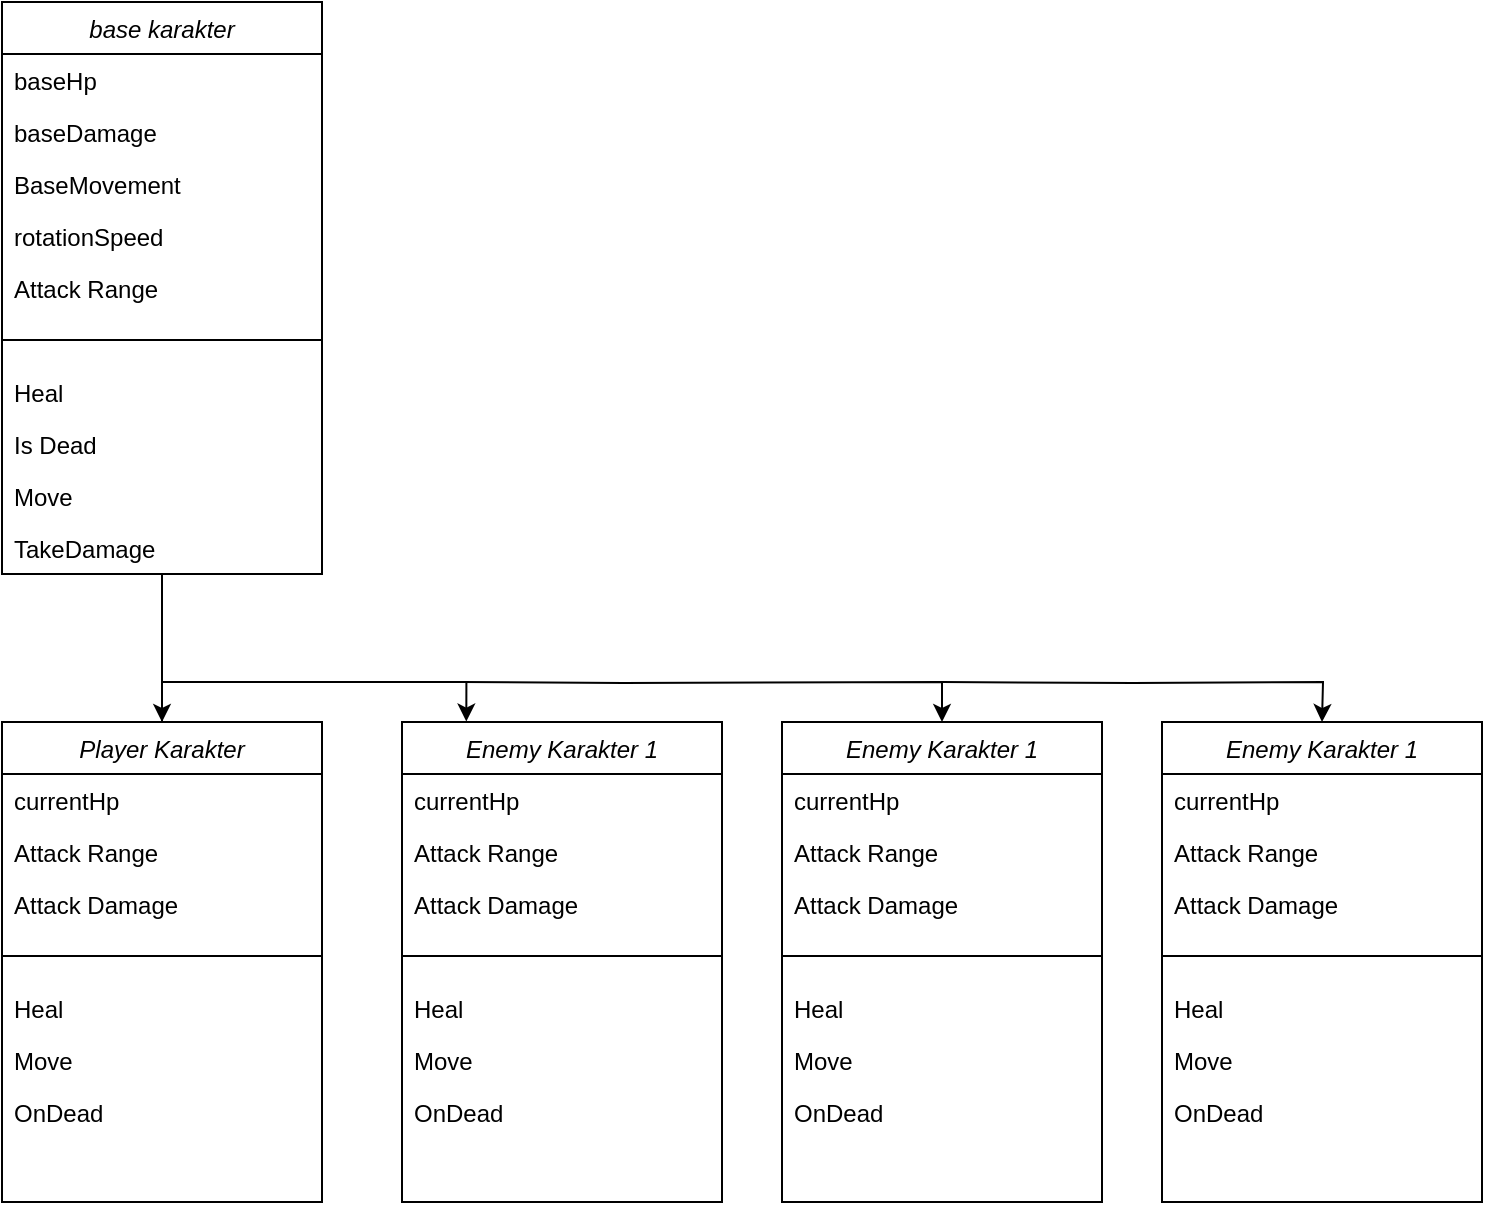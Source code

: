 <mxfile version="20.5.3" type="github">
  <diagram id="C5RBs43oDa-KdzZeNtuy" name="Page-1">
    <mxGraphModel dx="1422" dy="780" grid="1" gridSize="10" guides="1" tooltips="1" connect="1" arrows="1" fold="1" page="1" pageScale="1" pageWidth="10000" pageHeight="10000" math="0" shadow="0">
      <root>
        <mxCell id="WIyWlLk6GJQsqaUBKTNV-0" />
        <mxCell id="WIyWlLk6GJQsqaUBKTNV-1" parent="WIyWlLk6GJQsqaUBKTNV-0" />
        <mxCell id="mVQ62T8jJafHf4iKR1i1-28" style="edgeStyle=orthogonalEdgeStyle;rounded=0;orthogonalLoop=1;jettySize=auto;html=1;" edge="1" parent="WIyWlLk6GJQsqaUBKTNV-1" source="zkfFHV4jXpPFQw0GAbJ--0" target="mVQ62T8jJafHf4iKR1i1-17">
          <mxGeometry relative="1" as="geometry" />
        </mxCell>
        <mxCell id="mVQ62T8jJafHf4iKR1i1-40" style="edgeStyle=orthogonalEdgeStyle;rounded=0;orthogonalLoop=1;jettySize=auto;html=1;entryX=0.201;entryY=-0.001;entryDx=0;entryDy=0;entryPerimeter=0;exitX=0.5;exitY=0;exitDx=0;exitDy=0;" edge="1" parent="WIyWlLk6GJQsqaUBKTNV-1" source="mVQ62T8jJafHf4iKR1i1-17" target="mVQ62T8jJafHf4iKR1i1-32">
          <mxGeometry relative="1" as="geometry" />
        </mxCell>
        <mxCell id="zkfFHV4jXpPFQw0GAbJ--0" value="base karakter" style="swimlane;fontStyle=2;align=center;verticalAlign=top;childLayout=stackLayout;horizontal=1;startSize=26;horizontalStack=0;resizeParent=1;resizeLast=0;collapsible=1;marginBottom=0;rounded=0;shadow=0;strokeWidth=1;" parent="WIyWlLk6GJQsqaUBKTNV-1" vertex="1">
          <mxGeometry x="80" y="70" width="160" height="286" as="geometry">
            <mxRectangle x="80" y="70" width="160" height="26" as="alternateBounds" />
          </mxGeometry>
        </mxCell>
        <mxCell id="zkfFHV4jXpPFQw0GAbJ--1" value="baseHp" style="text;align=left;verticalAlign=top;spacingLeft=4;spacingRight=4;overflow=hidden;rotatable=0;points=[[0,0.5],[1,0.5]];portConstraint=eastwest;" parent="zkfFHV4jXpPFQw0GAbJ--0" vertex="1">
          <mxGeometry y="26" width="160" height="26" as="geometry" />
        </mxCell>
        <mxCell id="zkfFHV4jXpPFQw0GAbJ--2" value="baseDamage" style="text;align=left;verticalAlign=top;spacingLeft=4;spacingRight=4;overflow=hidden;rotatable=0;points=[[0,0.5],[1,0.5]];portConstraint=eastwest;rounded=0;shadow=0;html=0;" parent="zkfFHV4jXpPFQw0GAbJ--0" vertex="1">
          <mxGeometry y="52" width="160" height="26" as="geometry" />
        </mxCell>
        <mxCell id="zkfFHV4jXpPFQw0GAbJ--3" value="BaseMovement" style="text;align=left;verticalAlign=top;spacingLeft=4;spacingRight=4;overflow=hidden;rotatable=0;points=[[0,0.5],[1,0.5]];portConstraint=eastwest;rounded=0;shadow=0;html=0;" parent="zkfFHV4jXpPFQw0GAbJ--0" vertex="1">
          <mxGeometry y="78" width="160" height="26" as="geometry" />
        </mxCell>
        <mxCell id="mVQ62T8jJafHf4iKR1i1-8" value="rotationSpeed&#xa;" style="text;align=left;verticalAlign=top;spacingLeft=4;spacingRight=4;overflow=hidden;rotatable=0;points=[[0,0.5],[1,0.5]];portConstraint=eastwest;rounded=0;shadow=0;html=0;" vertex="1" parent="zkfFHV4jXpPFQw0GAbJ--0">
          <mxGeometry y="104" width="160" height="26" as="geometry" />
        </mxCell>
        <mxCell id="mVQ62T8jJafHf4iKR1i1-11" value="Attack Range" style="text;align=left;verticalAlign=top;spacingLeft=4;spacingRight=4;overflow=hidden;rotatable=0;points=[[0,0.5],[1,0.5]];portConstraint=eastwest;rounded=0;shadow=0;html=0;" vertex="1" parent="zkfFHV4jXpPFQw0GAbJ--0">
          <mxGeometry y="130" width="160" height="26" as="geometry" />
        </mxCell>
        <mxCell id="zkfFHV4jXpPFQw0GAbJ--4" value="" style="line;html=1;strokeWidth=1;align=left;verticalAlign=middle;spacingTop=-1;spacingLeft=3;spacingRight=3;rotatable=0;labelPosition=right;points=[];portConstraint=eastwest;" parent="zkfFHV4jXpPFQw0GAbJ--0" vertex="1">
          <mxGeometry y="156" width="160" height="26" as="geometry" />
        </mxCell>
        <mxCell id="mVQ62T8jJafHf4iKR1i1-15" value="Heal" style="text;align=left;verticalAlign=top;spacingLeft=4;spacingRight=4;overflow=hidden;rotatable=0;points=[[0,0.5],[1,0.5]];portConstraint=eastwest;" vertex="1" parent="zkfFHV4jXpPFQw0GAbJ--0">
          <mxGeometry y="182" width="160" height="26" as="geometry" />
        </mxCell>
        <mxCell id="zkfFHV4jXpPFQw0GAbJ--5" value="Is Dead" style="text;align=left;verticalAlign=top;spacingLeft=4;spacingRight=4;overflow=hidden;rotatable=0;points=[[0,0.5],[1,0.5]];portConstraint=eastwest;" parent="zkfFHV4jXpPFQw0GAbJ--0" vertex="1">
          <mxGeometry y="208" width="160" height="26" as="geometry" />
        </mxCell>
        <mxCell id="mVQ62T8jJafHf4iKR1i1-13" value="Move" style="text;align=left;verticalAlign=top;spacingLeft=4;spacingRight=4;overflow=hidden;rotatable=0;points=[[0,0.5],[1,0.5]];portConstraint=eastwest;" vertex="1" parent="zkfFHV4jXpPFQw0GAbJ--0">
          <mxGeometry y="234" width="160" height="26" as="geometry" />
        </mxCell>
        <mxCell id="mVQ62T8jJafHf4iKR1i1-14" value="TakeDamage" style="text;align=left;verticalAlign=top;spacingLeft=4;spacingRight=4;overflow=hidden;rotatable=0;points=[[0,0.5],[1,0.5]];portConstraint=eastwest;" vertex="1" parent="zkfFHV4jXpPFQw0GAbJ--0">
          <mxGeometry y="260" width="160" height="26" as="geometry" />
        </mxCell>
        <mxCell id="mVQ62T8jJafHf4iKR1i1-17" value="Player Karakter" style="swimlane;fontStyle=2;align=center;verticalAlign=top;childLayout=stackLayout;horizontal=1;startSize=26;horizontalStack=0;resizeParent=1;resizeLast=0;collapsible=1;marginBottom=0;rounded=0;shadow=0;strokeWidth=1;" vertex="1" parent="WIyWlLk6GJQsqaUBKTNV-1">
          <mxGeometry x="80" y="430" width="160" height="240" as="geometry">
            <mxRectangle x="80" y="70" width="160" height="26" as="alternateBounds" />
          </mxGeometry>
        </mxCell>
        <mxCell id="mVQ62T8jJafHf4iKR1i1-18" value="currentHp" style="text;align=left;verticalAlign=top;spacingLeft=4;spacingRight=4;overflow=hidden;rotatable=0;points=[[0,0.5],[1,0.5]];portConstraint=eastwest;" vertex="1" parent="mVQ62T8jJafHf4iKR1i1-17">
          <mxGeometry y="26" width="160" height="26" as="geometry" />
        </mxCell>
        <mxCell id="mVQ62T8jJafHf4iKR1i1-22" value="Attack Range" style="text;align=left;verticalAlign=top;spacingLeft=4;spacingRight=4;overflow=hidden;rotatable=0;points=[[0,0.5],[1,0.5]];portConstraint=eastwest;rounded=0;shadow=0;html=0;" vertex="1" parent="mVQ62T8jJafHf4iKR1i1-17">
          <mxGeometry y="52" width="160" height="26" as="geometry" />
        </mxCell>
        <mxCell id="mVQ62T8jJafHf4iKR1i1-31" value="Attack Damage" style="text;align=left;verticalAlign=top;spacingLeft=4;spacingRight=4;overflow=hidden;rotatable=0;points=[[0,0.5],[1,0.5]];portConstraint=eastwest;rounded=0;shadow=0;html=0;" vertex="1" parent="mVQ62T8jJafHf4iKR1i1-17">
          <mxGeometry y="78" width="160" height="26" as="geometry" />
        </mxCell>
        <mxCell id="mVQ62T8jJafHf4iKR1i1-23" value="" style="line;html=1;strokeWidth=1;align=left;verticalAlign=middle;spacingTop=-1;spacingLeft=3;spacingRight=3;rotatable=0;labelPosition=right;points=[];portConstraint=eastwest;" vertex="1" parent="mVQ62T8jJafHf4iKR1i1-17">
          <mxGeometry y="104" width="160" height="26" as="geometry" />
        </mxCell>
        <mxCell id="mVQ62T8jJafHf4iKR1i1-24" value="Heal" style="text;align=left;verticalAlign=top;spacingLeft=4;spacingRight=4;overflow=hidden;rotatable=0;points=[[0,0.5],[1,0.5]];portConstraint=eastwest;" vertex="1" parent="mVQ62T8jJafHf4iKR1i1-17">
          <mxGeometry y="130" width="160" height="26" as="geometry" />
        </mxCell>
        <mxCell id="mVQ62T8jJafHf4iKR1i1-26" value="Move" style="text;align=left;verticalAlign=top;spacingLeft=4;spacingRight=4;overflow=hidden;rotatable=0;points=[[0,0.5],[1,0.5]];portConstraint=eastwest;" vertex="1" parent="mVQ62T8jJafHf4iKR1i1-17">
          <mxGeometry y="156" width="160" height="26" as="geometry" />
        </mxCell>
        <mxCell id="mVQ62T8jJafHf4iKR1i1-29" value="OnDead" style="text;align=left;verticalAlign=top;spacingLeft=4;spacingRight=4;overflow=hidden;rotatable=0;points=[[0,0.5],[1,0.5]];portConstraint=eastwest;" vertex="1" parent="mVQ62T8jJafHf4iKR1i1-17">
          <mxGeometry y="182" width="160" height="26" as="geometry" />
        </mxCell>
        <mxCell id="mVQ62T8jJafHf4iKR1i1-32" value="Enemy Karakter 1" style="swimlane;fontStyle=2;align=center;verticalAlign=top;childLayout=stackLayout;horizontal=1;startSize=26;horizontalStack=0;resizeParent=1;resizeLast=0;collapsible=1;marginBottom=0;rounded=0;shadow=0;strokeWidth=1;" vertex="1" parent="WIyWlLk6GJQsqaUBKTNV-1">
          <mxGeometry x="280" y="430" width="160" height="240" as="geometry">
            <mxRectangle x="80" y="70" width="160" height="26" as="alternateBounds" />
          </mxGeometry>
        </mxCell>
        <mxCell id="mVQ62T8jJafHf4iKR1i1-33" value="currentHp" style="text;align=left;verticalAlign=top;spacingLeft=4;spacingRight=4;overflow=hidden;rotatable=0;points=[[0,0.5],[1,0.5]];portConstraint=eastwest;" vertex="1" parent="mVQ62T8jJafHf4iKR1i1-32">
          <mxGeometry y="26" width="160" height="26" as="geometry" />
        </mxCell>
        <mxCell id="mVQ62T8jJafHf4iKR1i1-34" value="Attack Range" style="text;align=left;verticalAlign=top;spacingLeft=4;spacingRight=4;overflow=hidden;rotatable=0;points=[[0,0.5],[1,0.5]];portConstraint=eastwest;rounded=0;shadow=0;html=0;" vertex="1" parent="mVQ62T8jJafHf4iKR1i1-32">
          <mxGeometry y="52" width="160" height="26" as="geometry" />
        </mxCell>
        <mxCell id="mVQ62T8jJafHf4iKR1i1-35" value="Attack Damage" style="text;align=left;verticalAlign=top;spacingLeft=4;spacingRight=4;overflow=hidden;rotatable=0;points=[[0,0.5],[1,0.5]];portConstraint=eastwest;rounded=0;shadow=0;html=0;" vertex="1" parent="mVQ62T8jJafHf4iKR1i1-32">
          <mxGeometry y="78" width="160" height="26" as="geometry" />
        </mxCell>
        <mxCell id="mVQ62T8jJafHf4iKR1i1-36" value="" style="line;html=1;strokeWidth=1;align=left;verticalAlign=middle;spacingTop=-1;spacingLeft=3;spacingRight=3;rotatable=0;labelPosition=right;points=[];portConstraint=eastwest;" vertex="1" parent="mVQ62T8jJafHf4iKR1i1-32">
          <mxGeometry y="104" width="160" height="26" as="geometry" />
        </mxCell>
        <mxCell id="mVQ62T8jJafHf4iKR1i1-37" value="Heal" style="text;align=left;verticalAlign=top;spacingLeft=4;spacingRight=4;overflow=hidden;rotatable=0;points=[[0,0.5],[1,0.5]];portConstraint=eastwest;" vertex="1" parent="mVQ62T8jJafHf4iKR1i1-32">
          <mxGeometry y="130" width="160" height="26" as="geometry" />
        </mxCell>
        <mxCell id="mVQ62T8jJafHf4iKR1i1-38" value="Move" style="text;align=left;verticalAlign=top;spacingLeft=4;spacingRight=4;overflow=hidden;rotatable=0;points=[[0,0.5],[1,0.5]];portConstraint=eastwest;" vertex="1" parent="mVQ62T8jJafHf4iKR1i1-32">
          <mxGeometry y="156" width="160" height="26" as="geometry" />
        </mxCell>
        <mxCell id="mVQ62T8jJafHf4iKR1i1-39" value="OnDead" style="text;align=left;verticalAlign=top;spacingLeft=4;spacingRight=4;overflow=hidden;rotatable=0;points=[[0,0.5],[1,0.5]];portConstraint=eastwest;" vertex="1" parent="mVQ62T8jJafHf4iKR1i1-32">
          <mxGeometry y="182" width="160" height="26" as="geometry" />
        </mxCell>
        <mxCell id="mVQ62T8jJafHf4iKR1i1-41" value="Enemy Karakter 1" style="swimlane;fontStyle=2;align=center;verticalAlign=top;childLayout=stackLayout;horizontal=1;startSize=26;horizontalStack=0;resizeParent=1;resizeLast=0;collapsible=1;marginBottom=0;rounded=0;shadow=0;strokeWidth=1;" vertex="1" parent="WIyWlLk6GJQsqaUBKTNV-1">
          <mxGeometry x="470" y="430" width="160" height="240" as="geometry">
            <mxRectangle x="80" y="70" width="160" height="26" as="alternateBounds" />
          </mxGeometry>
        </mxCell>
        <mxCell id="mVQ62T8jJafHf4iKR1i1-42" value="currentHp" style="text;align=left;verticalAlign=top;spacingLeft=4;spacingRight=4;overflow=hidden;rotatable=0;points=[[0,0.5],[1,0.5]];portConstraint=eastwest;" vertex="1" parent="mVQ62T8jJafHf4iKR1i1-41">
          <mxGeometry y="26" width="160" height="26" as="geometry" />
        </mxCell>
        <mxCell id="mVQ62T8jJafHf4iKR1i1-43" value="Attack Range" style="text;align=left;verticalAlign=top;spacingLeft=4;spacingRight=4;overflow=hidden;rotatable=0;points=[[0,0.5],[1,0.5]];portConstraint=eastwest;rounded=0;shadow=0;html=0;" vertex="1" parent="mVQ62T8jJafHf4iKR1i1-41">
          <mxGeometry y="52" width="160" height="26" as="geometry" />
        </mxCell>
        <mxCell id="mVQ62T8jJafHf4iKR1i1-44" value="Attack Damage" style="text;align=left;verticalAlign=top;spacingLeft=4;spacingRight=4;overflow=hidden;rotatable=0;points=[[0,0.5],[1,0.5]];portConstraint=eastwest;rounded=0;shadow=0;html=0;" vertex="1" parent="mVQ62T8jJafHf4iKR1i1-41">
          <mxGeometry y="78" width="160" height="26" as="geometry" />
        </mxCell>
        <mxCell id="mVQ62T8jJafHf4iKR1i1-45" value="" style="line;html=1;strokeWidth=1;align=left;verticalAlign=middle;spacingTop=-1;spacingLeft=3;spacingRight=3;rotatable=0;labelPosition=right;points=[];portConstraint=eastwest;" vertex="1" parent="mVQ62T8jJafHf4iKR1i1-41">
          <mxGeometry y="104" width="160" height="26" as="geometry" />
        </mxCell>
        <mxCell id="mVQ62T8jJafHf4iKR1i1-46" value="Heal" style="text;align=left;verticalAlign=top;spacingLeft=4;spacingRight=4;overflow=hidden;rotatable=0;points=[[0,0.5],[1,0.5]];portConstraint=eastwest;" vertex="1" parent="mVQ62T8jJafHf4iKR1i1-41">
          <mxGeometry y="130" width="160" height="26" as="geometry" />
        </mxCell>
        <mxCell id="mVQ62T8jJafHf4iKR1i1-47" value="Move" style="text;align=left;verticalAlign=top;spacingLeft=4;spacingRight=4;overflow=hidden;rotatable=0;points=[[0,0.5],[1,0.5]];portConstraint=eastwest;" vertex="1" parent="mVQ62T8jJafHf4iKR1i1-41">
          <mxGeometry y="156" width="160" height="26" as="geometry" />
        </mxCell>
        <mxCell id="mVQ62T8jJafHf4iKR1i1-48" value="OnDead" style="text;align=left;verticalAlign=top;spacingLeft=4;spacingRight=4;overflow=hidden;rotatable=0;points=[[0,0.5],[1,0.5]];portConstraint=eastwest;" vertex="1" parent="mVQ62T8jJafHf4iKR1i1-41">
          <mxGeometry y="182" width="160" height="26" as="geometry" />
        </mxCell>
        <mxCell id="mVQ62T8jJafHf4iKR1i1-49" value="Enemy Karakter 1" style="swimlane;fontStyle=2;align=center;verticalAlign=top;childLayout=stackLayout;horizontal=1;startSize=26;horizontalStack=0;resizeParent=1;resizeLast=0;collapsible=1;marginBottom=0;rounded=0;shadow=0;strokeWidth=1;" vertex="1" parent="WIyWlLk6GJQsqaUBKTNV-1">
          <mxGeometry x="660" y="430" width="160" height="240" as="geometry">
            <mxRectangle x="80" y="70" width="160" height="26" as="alternateBounds" />
          </mxGeometry>
        </mxCell>
        <mxCell id="mVQ62T8jJafHf4iKR1i1-50" value="currentHp" style="text;align=left;verticalAlign=top;spacingLeft=4;spacingRight=4;overflow=hidden;rotatable=0;points=[[0,0.5],[1,0.5]];portConstraint=eastwest;" vertex="1" parent="mVQ62T8jJafHf4iKR1i1-49">
          <mxGeometry y="26" width="160" height="26" as="geometry" />
        </mxCell>
        <mxCell id="mVQ62T8jJafHf4iKR1i1-51" value="Attack Range" style="text;align=left;verticalAlign=top;spacingLeft=4;spacingRight=4;overflow=hidden;rotatable=0;points=[[0,0.5],[1,0.5]];portConstraint=eastwest;rounded=0;shadow=0;html=0;" vertex="1" parent="mVQ62T8jJafHf4iKR1i1-49">
          <mxGeometry y="52" width="160" height="26" as="geometry" />
        </mxCell>
        <mxCell id="mVQ62T8jJafHf4iKR1i1-52" value="Attack Damage" style="text;align=left;verticalAlign=top;spacingLeft=4;spacingRight=4;overflow=hidden;rotatable=0;points=[[0,0.5],[1,0.5]];portConstraint=eastwest;rounded=0;shadow=0;html=0;" vertex="1" parent="mVQ62T8jJafHf4iKR1i1-49">
          <mxGeometry y="78" width="160" height="26" as="geometry" />
        </mxCell>
        <mxCell id="mVQ62T8jJafHf4iKR1i1-53" value="" style="line;html=1;strokeWidth=1;align=left;verticalAlign=middle;spacingTop=-1;spacingLeft=3;spacingRight=3;rotatable=0;labelPosition=right;points=[];portConstraint=eastwest;" vertex="1" parent="mVQ62T8jJafHf4iKR1i1-49">
          <mxGeometry y="104" width="160" height="26" as="geometry" />
        </mxCell>
        <mxCell id="mVQ62T8jJafHf4iKR1i1-54" value="Heal" style="text;align=left;verticalAlign=top;spacingLeft=4;spacingRight=4;overflow=hidden;rotatable=0;points=[[0,0.5],[1,0.5]];portConstraint=eastwest;" vertex="1" parent="mVQ62T8jJafHf4iKR1i1-49">
          <mxGeometry y="130" width="160" height="26" as="geometry" />
        </mxCell>
        <mxCell id="mVQ62T8jJafHf4iKR1i1-55" value="Move" style="text;align=left;verticalAlign=top;spacingLeft=4;spacingRight=4;overflow=hidden;rotatable=0;points=[[0,0.5],[1,0.5]];portConstraint=eastwest;" vertex="1" parent="mVQ62T8jJafHf4iKR1i1-49">
          <mxGeometry y="156" width="160" height="26" as="geometry" />
        </mxCell>
        <mxCell id="mVQ62T8jJafHf4iKR1i1-56" value="OnDead" style="text;align=left;verticalAlign=top;spacingLeft=4;spacingRight=4;overflow=hidden;rotatable=0;points=[[0,0.5],[1,0.5]];portConstraint=eastwest;" vertex="1" parent="mVQ62T8jJafHf4iKR1i1-49">
          <mxGeometry y="182" width="160" height="26" as="geometry" />
        </mxCell>
        <mxCell id="mVQ62T8jJafHf4iKR1i1-57" style="edgeStyle=orthogonalEdgeStyle;rounded=0;orthogonalLoop=1;jettySize=auto;html=1;entryX=0.5;entryY=0;entryDx=0;entryDy=0;" edge="1" parent="WIyWlLk6GJQsqaUBKTNV-1" target="mVQ62T8jJafHf4iKR1i1-41">
          <mxGeometry relative="1" as="geometry">
            <mxPoint x="310" y="410" as="sourcePoint" />
            <mxPoint x="532.16" y="390" as="targetPoint" />
          </mxGeometry>
        </mxCell>
        <mxCell id="mVQ62T8jJafHf4iKR1i1-58" style="edgeStyle=orthogonalEdgeStyle;rounded=0;orthogonalLoop=1;jettySize=auto;html=1;entryX=0.5;entryY=0;entryDx=0;entryDy=0;" edge="1" parent="WIyWlLk6GJQsqaUBKTNV-1">
          <mxGeometry relative="1" as="geometry">
            <mxPoint x="550" y="410" as="sourcePoint" />
            <mxPoint x="740" y="430" as="targetPoint" />
          </mxGeometry>
        </mxCell>
      </root>
    </mxGraphModel>
  </diagram>
</mxfile>
